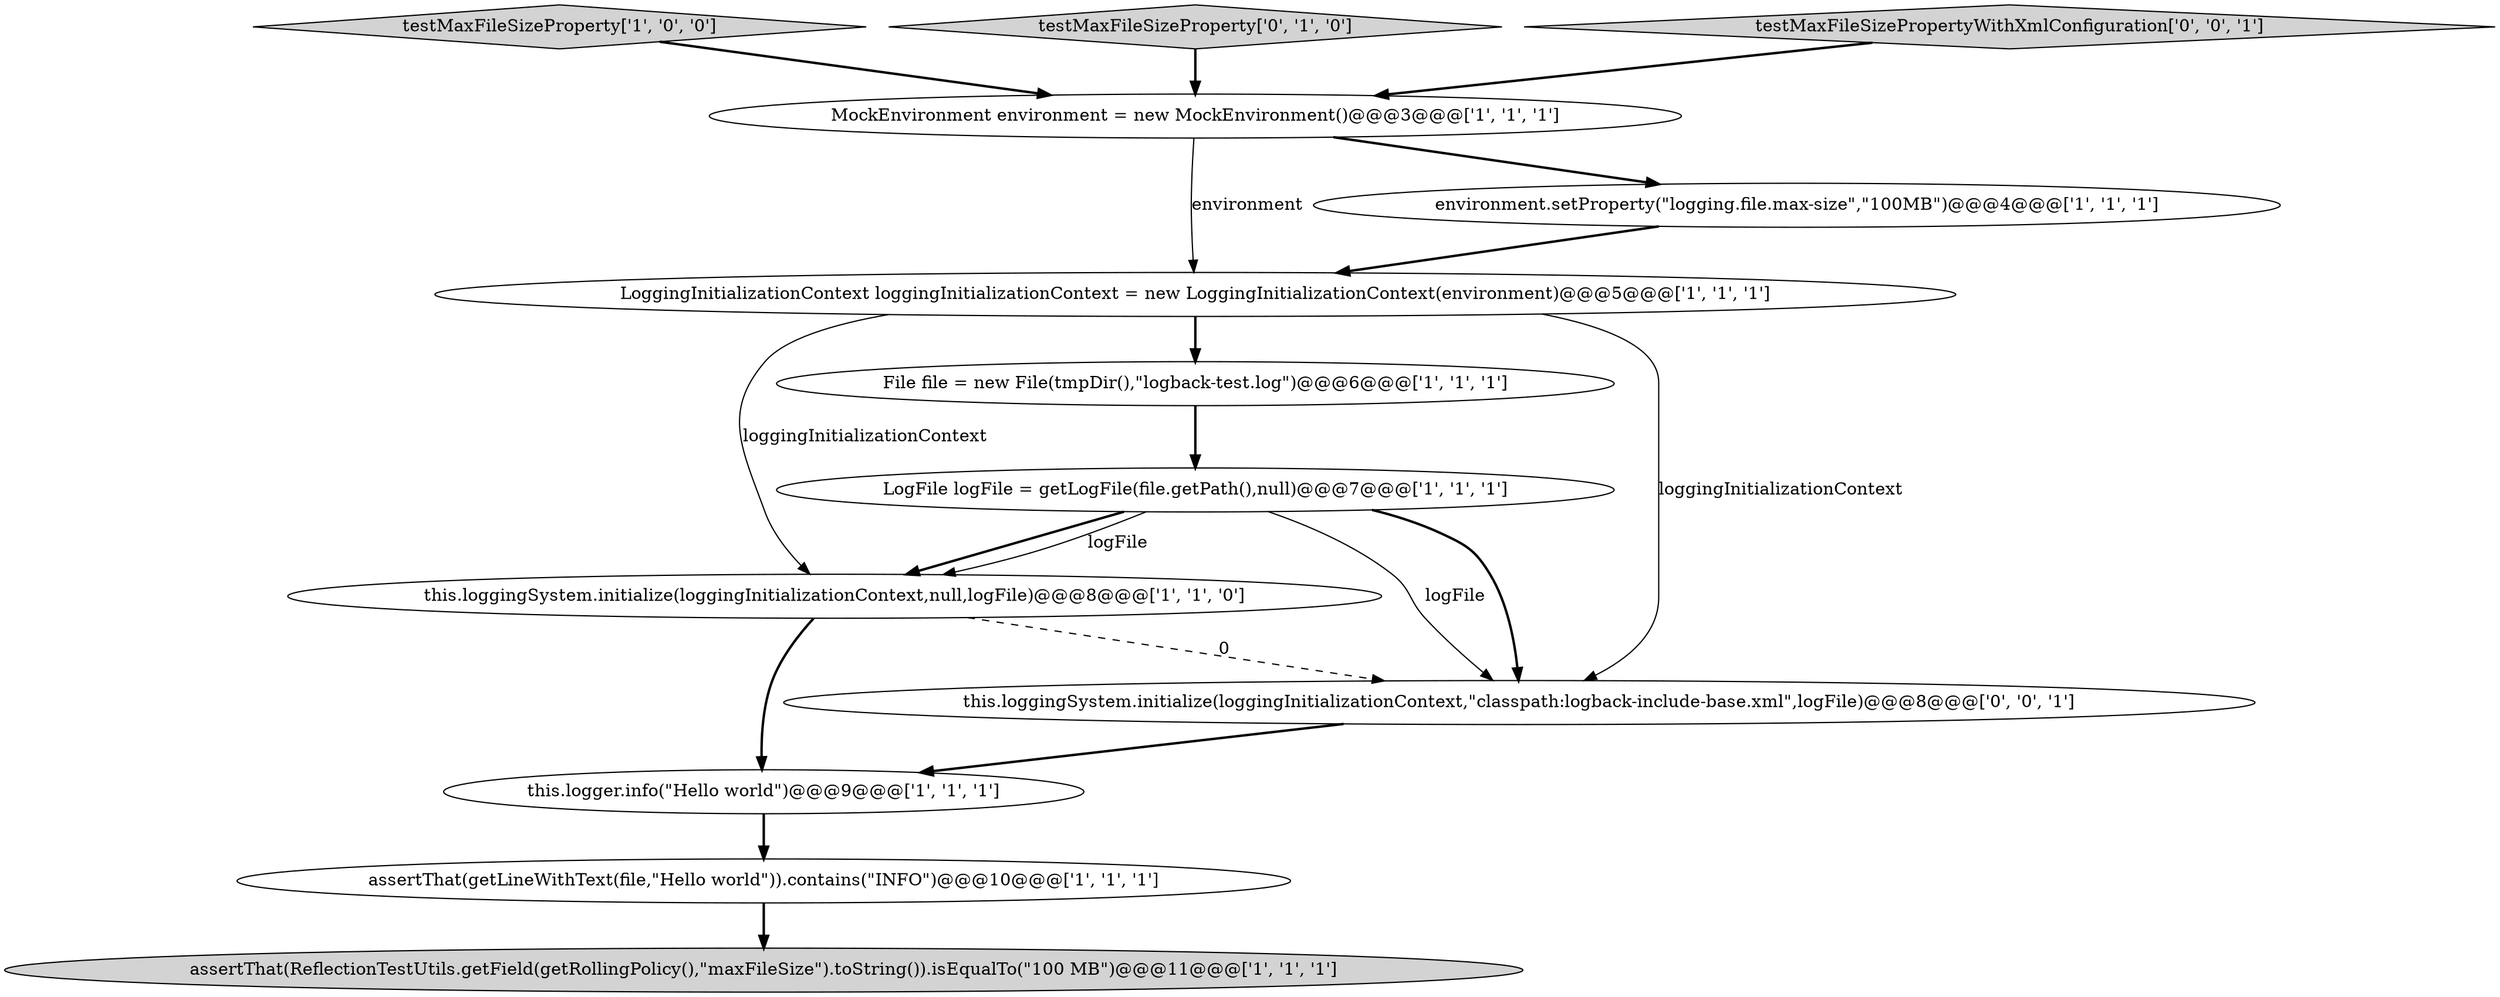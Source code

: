 digraph {
4 [style = filled, label = "File file = new File(tmpDir(),\"logback-test.log\")@@@6@@@['1', '1', '1']", fillcolor = white, shape = ellipse image = "AAA0AAABBB1BBB"];
6 [style = filled, label = "this.logger.info(\"Hello world\")@@@9@@@['1', '1', '1']", fillcolor = white, shape = ellipse image = "AAA0AAABBB1BBB"];
5 [style = filled, label = "testMaxFileSizeProperty['1', '0', '0']", fillcolor = lightgray, shape = diamond image = "AAA0AAABBB1BBB"];
7 [style = filled, label = "MockEnvironment environment = new MockEnvironment()@@@3@@@['1', '1', '1']", fillcolor = white, shape = ellipse image = "AAA0AAABBB1BBB"];
9 [style = filled, label = "LogFile logFile = getLogFile(file.getPath(),null)@@@7@@@['1', '1', '1']", fillcolor = white, shape = ellipse image = "AAA0AAABBB1BBB"];
11 [style = filled, label = "this.loggingSystem.initialize(loggingInitializationContext,\"classpath:logback-include-base.xml\",logFile)@@@8@@@['0', '0', '1']", fillcolor = white, shape = ellipse image = "AAA0AAABBB3BBB"];
1 [style = filled, label = "this.loggingSystem.initialize(loggingInitializationContext,null,logFile)@@@8@@@['1', '1', '0']", fillcolor = white, shape = ellipse image = "AAA0AAABBB1BBB"];
8 [style = filled, label = "LoggingInitializationContext loggingInitializationContext = new LoggingInitializationContext(environment)@@@5@@@['1', '1', '1']", fillcolor = white, shape = ellipse image = "AAA0AAABBB1BBB"];
10 [style = filled, label = "testMaxFileSizeProperty['0', '1', '0']", fillcolor = lightgray, shape = diamond image = "AAA0AAABBB2BBB"];
3 [style = filled, label = "environment.setProperty(\"logging.file.max-size\",\"100MB\")@@@4@@@['1', '1', '1']", fillcolor = white, shape = ellipse image = "AAA0AAABBB1BBB"];
0 [style = filled, label = "assertThat(getLineWithText(file,\"Hello world\")).contains(\"INFO\")@@@10@@@['1', '1', '1']", fillcolor = white, shape = ellipse image = "AAA0AAABBB1BBB"];
12 [style = filled, label = "testMaxFileSizePropertyWithXmlConfiguration['0', '0', '1']", fillcolor = lightgray, shape = diamond image = "AAA0AAABBB3BBB"];
2 [style = filled, label = "assertThat(ReflectionTestUtils.getField(getRollingPolicy(),\"maxFileSize\").toString()).isEqualTo(\"100 MB\")@@@11@@@['1', '1', '1']", fillcolor = lightgray, shape = ellipse image = "AAA0AAABBB1BBB"];
4->9 [style = bold, label=""];
5->7 [style = bold, label=""];
7->8 [style = solid, label="environment"];
1->6 [style = bold, label=""];
6->0 [style = bold, label=""];
8->4 [style = bold, label=""];
8->1 [style = solid, label="loggingInitializationContext"];
9->11 [style = bold, label=""];
9->1 [style = bold, label=""];
9->1 [style = solid, label="logFile"];
8->11 [style = solid, label="loggingInitializationContext"];
10->7 [style = bold, label=""];
1->11 [style = dashed, label="0"];
3->8 [style = bold, label=""];
12->7 [style = bold, label=""];
7->3 [style = bold, label=""];
11->6 [style = bold, label=""];
0->2 [style = bold, label=""];
9->11 [style = solid, label="logFile"];
}
